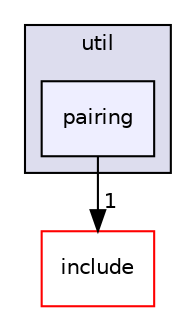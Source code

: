 digraph "src/util/pairing" {
  compound=true
  node [ fontsize="10", fontname="Helvetica"];
  edge [ labelfontsize="10", labelfontname="Helvetica"];
  subgraph clusterdir_b7878ad5ecbf2506f4125b9d34c97e45 {
    graph [ bgcolor="#ddddee", pencolor="black", label="util" fontname="Helvetica", fontsize="10", URL="dir_b7878ad5ecbf2506f4125b9d34c97e45.html"]
  dir_bf4fe1a3eafeb90fab798cadf004a8ce [shape=box, label="pairing", style="filled", fillcolor="#eeeeff", pencolor="black", URL="dir_bf4fe1a3eafeb90fab798cadf004a8ce.html"];
  }
  dir_d44c64559bbebec7f509842c48db8b23 [shape=box label="include" fillcolor="white" style="filled" color="red" URL="dir_d44c64559bbebec7f509842c48db8b23.html"];
  dir_bf4fe1a3eafeb90fab798cadf004a8ce->dir_d44c64559bbebec7f509842c48db8b23 [headlabel="1", labeldistance=1.5 headhref="dir_000031_000001.html"];
}
